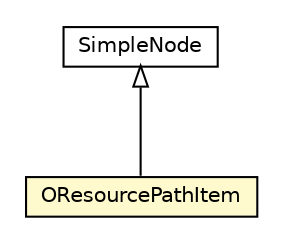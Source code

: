 #!/usr/local/bin/dot
#
# Class diagram 
# Generated by UMLGraph version R5_6-24-gf6e263 (http://www.umlgraph.org/)
#

digraph G {
	edge [fontname="Helvetica",fontsize=10,labelfontname="Helvetica",labelfontsize=10];
	node [fontname="Helvetica",fontsize=10,shape=plaintext];
	nodesep=0.25;
	ranksep=0.5;
	// com.orientechnologies.orient.core.sql.parser.OResourcePathItem
	c3148470 [label=<<table title="com.orientechnologies.orient.core.sql.parser.OResourcePathItem" border="0" cellborder="1" cellspacing="0" cellpadding="2" port="p" bgcolor="lemonChiffon" href="./OResourcePathItem.html">
		<tr><td><table border="0" cellspacing="0" cellpadding="1">
<tr><td align="center" balign="center"> OResourcePathItem </td></tr>
		</table></td></tr>
		</table>>, URL="./OResourcePathItem.html", fontname="Helvetica", fontcolor="black", fontsize=10.0];
	// com.orientechnologies.orient.core.sql.parser.SimpleNode
	c3148599 [label=<<table title="com.orientechnologies.orient.core.sql.parser.SimpleNode" border="0" cellborder="1" cellspacing="0" cellpadding="2" port="p" href="./SimpleNode.html">
		<tr><td><table border="0" cellspacing="0" cellpadding="1">
<tr><td align="center" balign="center"> SimpleNode </td></tr>
		</table></td></tr>
		</table>>, URL="./SimpleNode.html", fontname="Helvetica", fontcolor="black", fontsize=10.0];
	//com.orientechnologies.orient.core.sql.parser.OResourcePathItem extends com.orientechnologies.orient.core.sql.parser.SimpleNode
	c3148599:p -> c3148470:p [dir=back,arrowtail=empty];
}

